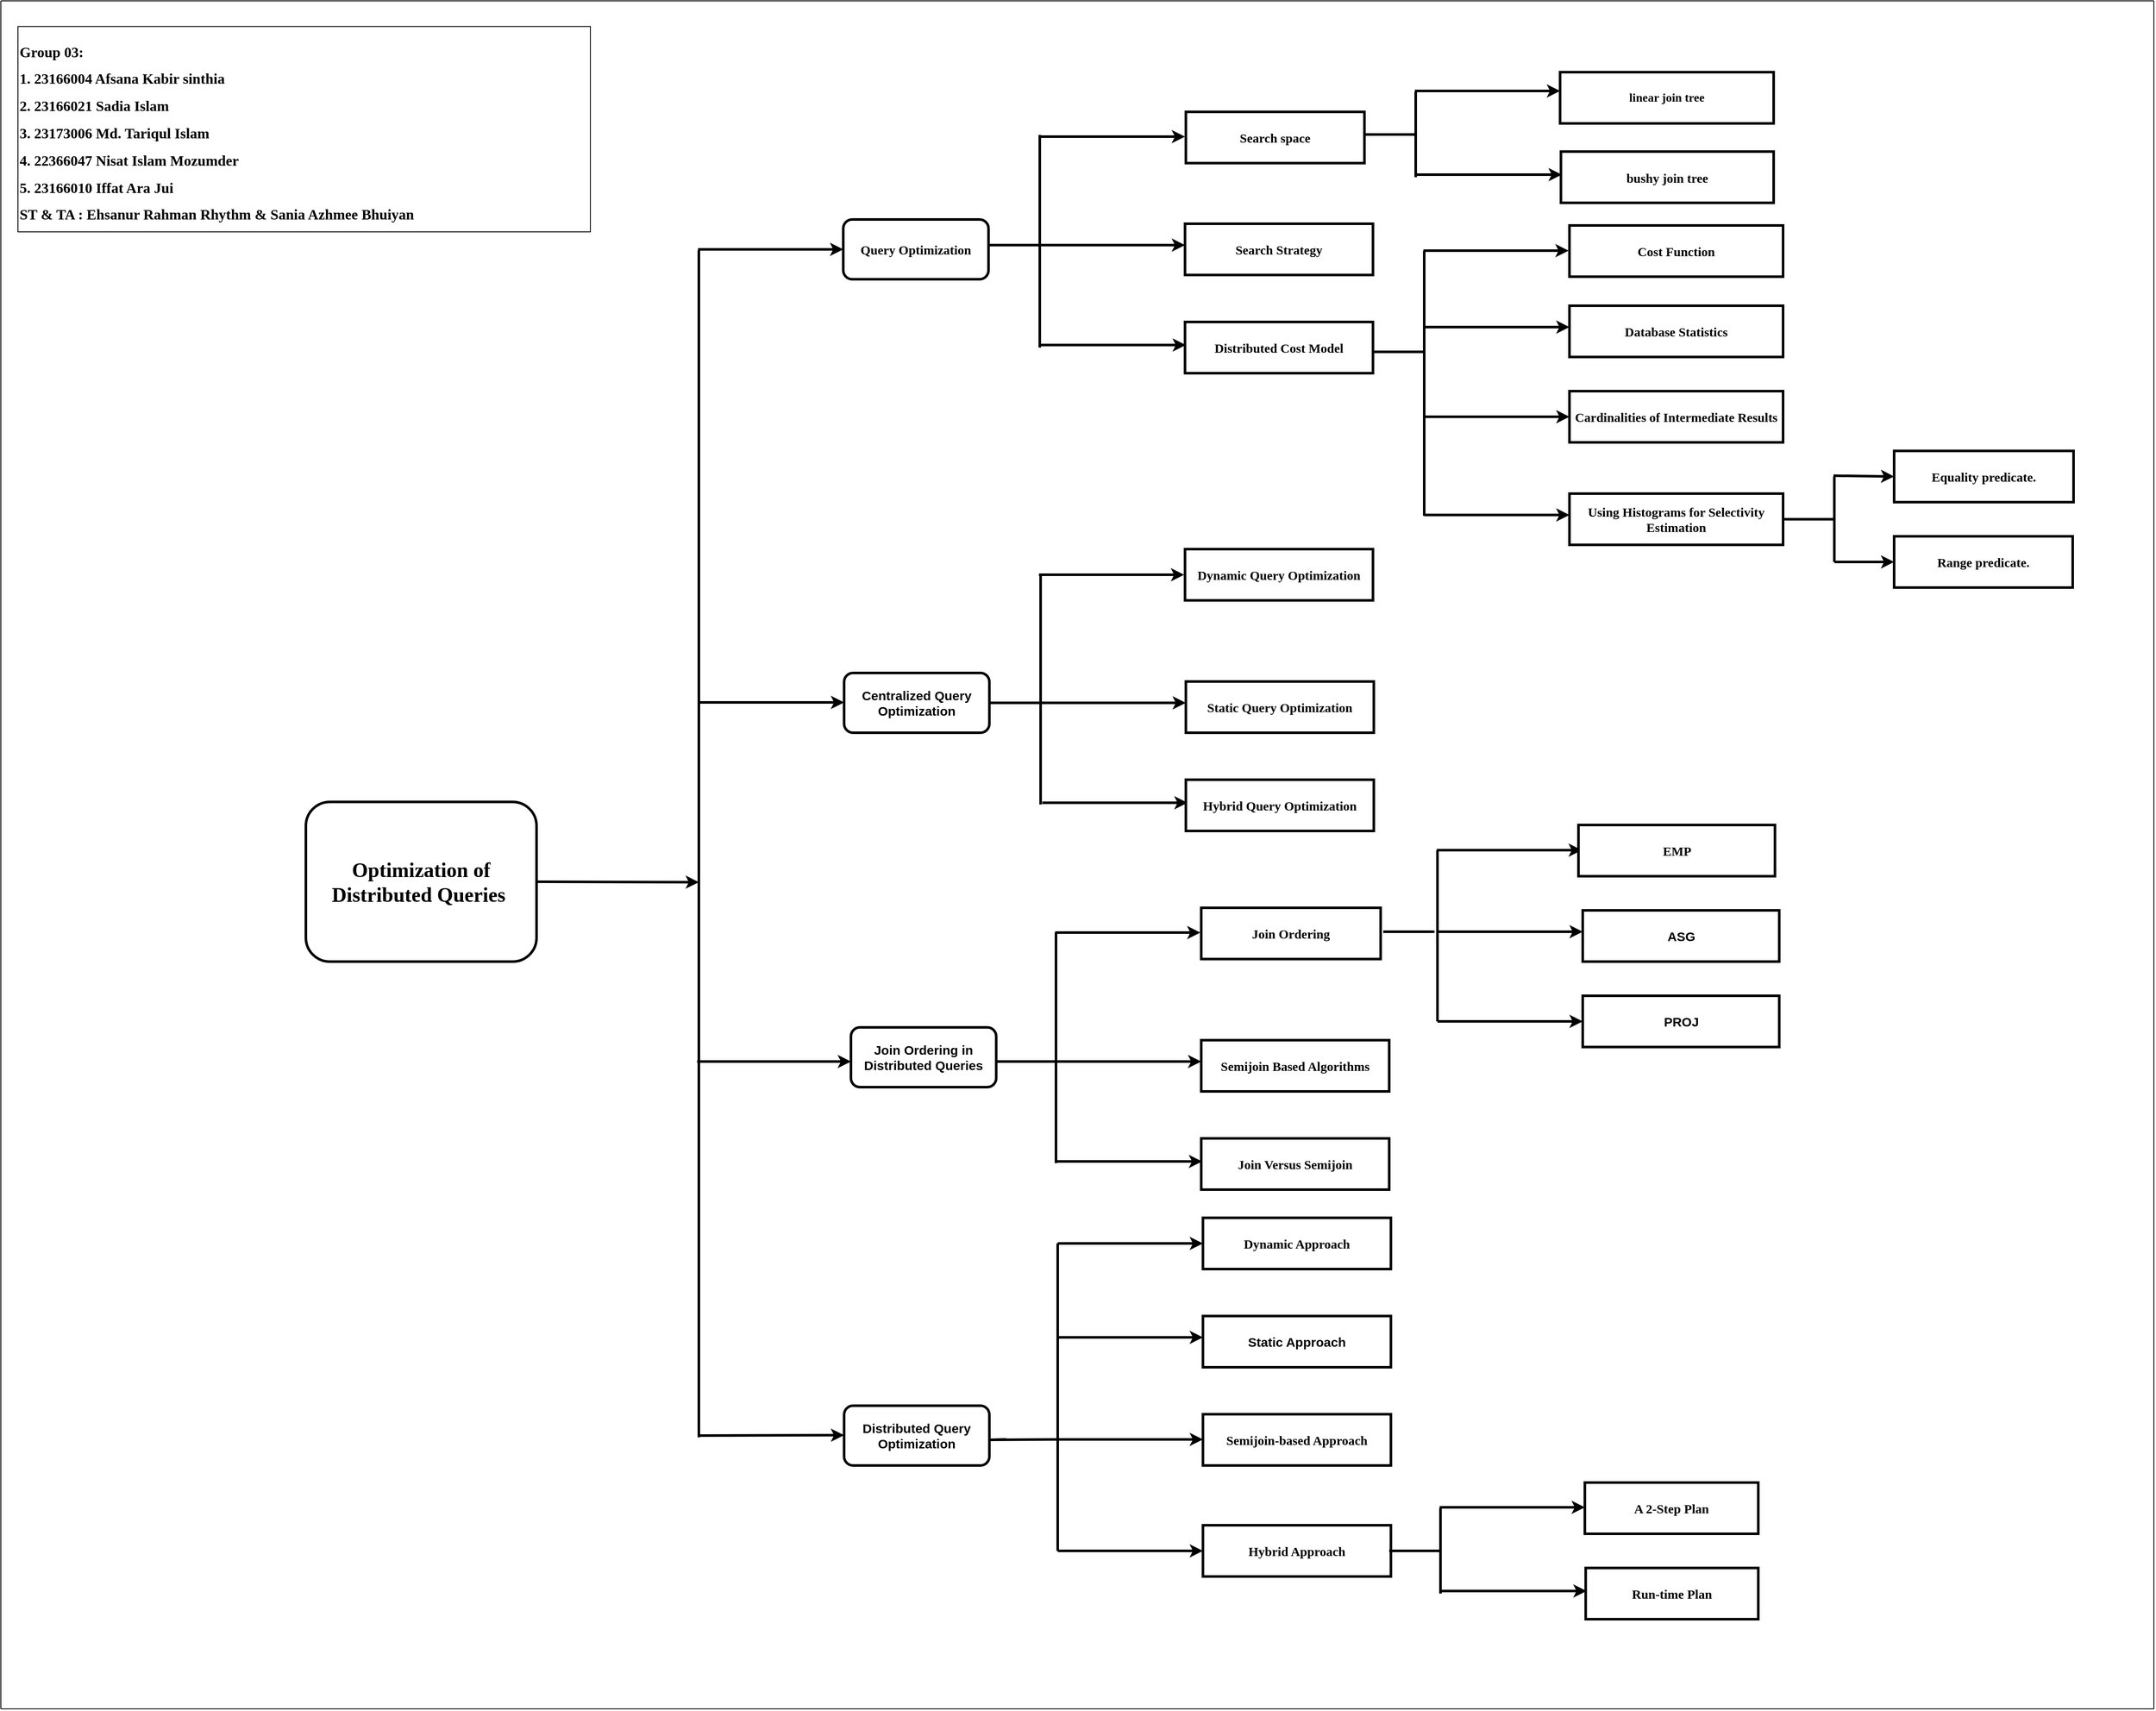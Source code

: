 <mxfile version="21.6.1" type="google">
  <diagram name="Page-1" id="HDnD4fu5xDfi00Fz_8io">
    <mxGraphModel grid="1" page="1" gridSize="10" guides="1" tooltips="1" connect="1" arrows="1" fold="1" pageScale="1" pageWidth="850" pageHeight="1100" math="0" shadow="0">
      <root>
        <mxCell id="0" />
        <mxCell id="1" parent="0" />
        <mxCell id="Cth6C3M8y_-AIjd2zebk-1" value="&lt;font style=&quot;font-size: 24px;&quot; face=&quot;Times New Roman&quot;&gt;&lt;b&gt;&lt;font style=&quot;font-size: 24px;&quot;&gt;Optimization of Distributed Queries&lt;/font&gt;&lt;/b&gt;&amp;nbsp;&lt;/font&gt;" style="rounded=1;whiteSpace=wrap;html=1;strokeWidth=3;" vertex="1" parent="1">
          <mxGeometry x="157" y="-1062" width="270" height="187" as="geometry" />
        </mxCell>
        <mxCell id="Cth6C3M8y_-AIjd2zebk-2" value="&lt;b style=&quot;border-color: var(--border-color); font-family: &amp;quot;Times New Roman&amp;quot;; font-size: 15px;&quot;&gt;Query Optimization&lt;/b&gt;" style="rounded=1;whiteSpace=wrap;html=1;strokeWidth=3;" vertex="1" parent="1">
          <mxGeometry x="786" y="-1744" width="170" height="70" as="geometry" />
        </mxCell>
        <mxCell id="Cth6C3M8y_-AIjd2zebk-10" value="" style="endArrow=classic;html=1;rounded=0;entryX=0;entryY=0.5;entryDx=0;entryDy=0;strokeWidth=3;" edge="1" parent="1" target="Cth6C3M8y_-AIjd2zebk-2">
          <mxGeometry width="50" height="50" relative="1" as="geometry">
            <mxPoint x="616" y="-1709" as="sourcePoint" />
            <mxPoint x="626" y="-1404" as="targetPoint" />
          </mxGeometry>
        </mxCell>
        <mxCell id="Cth6C3M8y_-AIjd2zebk-12" value="&lt;div style=&quot;font-size: 15px;&quot;&gt;&lt;font style=&quot;font-size: 15px;&quot;&gt;&lt;b&gt;Centralized Query Optimization&lt;/b&gt;&lt;/font&gt;&lt;/div&gt;" style="rounded=1;whiteSpace=wrap;html=1;strokeWidth=3;" vertex="1" parent="1">
          <mxGeometry x="787" y="-1213" width="170" height="70" as="geometry" />
        </mxCell>
        <mxCell id="Cth6C3M8y_-AIjd2zebk-13" value="" style="endArrow=classic;html=1;rounded=0;entryX=0;entryY=0.5;entryDx=0;entryDy=0;strokeWidth=3;" edge="1" parent="1">
          <mxGeometry width="50" height="50" relative="1" as="geometry">
            <mxPoint x="617" y="-1178.5" as="sourcePoint" />
            <mxPoint x="787" y="-1178.5" as="targetPoint" />
          </mxGeometry>
        </mxCell>
        <mxCell id="Cth6C3M8y_-AIjd2zebk-15" value="&lt;div style=&quot;border-color: var(--border-color); font-size: 15px;&quot;&gt;&lt;font style=&quot;border-color: var(--border-color);&quot;&gt;&lt;b style=&quot;border-color: var(--border-color);&quot;&gt;Join Ordering in Distributed Queries&lt;/b&gt;&lt;/font&gt;&lt;/div&gt;" style="rounded=1;whiteSpace=wrap;html=1;strokeWidth=3;" vertex="1" parent="1">
          <mxGeometry x="795" y="-798" width="170" height="70" as="geometry" />
        </mxCell>
        <mxCell id="Cth6C3M8y_-AIjd2zebk-16" value="" style="endArrow=classic;html=1;rounded=0;entryX=0;entryY=0.5;entryDx=0;entryDy=0;strokeWidth=3;" edge="1" parent="1">
          <mxGeometry width="50" height="50" relative="1" as="geometry">
            <mxPoint x="615" y="-758" as="sourcePoint" />
            <mxPoint x="795" y="-758" as="targetPoint" />
            <Array as="points" />
          </mxGeometry>
        </mxCell>
        <mxCell id="Cth6C3M8y_-AIjd2zebk-17" value="&lt;b style=&quot;border-color: var(--border-color); font-size: 15px;&quot;&gt;Distributed Query Optimization&lt;/b&gt;" style="rounded=1;whiteSpace=wrap;html=1;strokeWidth=3;" vertex="1" parent="1">
          <mxGeometry x="787" y="-355" width="170" height="70" as="geometry" />
        </mxCell>
        <mxCell id="Cth6C3M8y_-AIjd2zebk-18" value="" style="endArrow=classic;html=1;rounded=0;entryX=0;entryY=0.5;entryDx=0;entryDy=0;strokeWidth=3;" edge="1" parent="1">
          <mxGeometry width="50" height="50" relative="1" as="geometry">
            <mxPoint x="617" y="-320" as="sourcePoint" />
            <mxPoint x="787" y="-320.5" as="targetPoint" />
          </mxGeometry>
        </mxCell>
        <mxCell id="Cth6C3M8y_-AIjd2zebk-19" value="" style="endArrow=none;html=1;rounded=0;exitX=1;exitY=0.5;exitDx=0;exitDy=0;strokeWidth=3;" edge="1" parent="1">
          <mxGeometry width="50" height="50" relative="1" as="geometry">
            <mxPoint x="956" y="-1714" as="sourcePoint" />
            <mxPoint x="1016" y="-1714" as="targetPoint" />
          </mxGeometry>
        </mxCell>
        <mxCell id="Cth6C3M8y_-AIjd2zebk-20" value="" style="endArrow=classic;html=1;rounded=0;entryX=0;entryY=0.5;entryDx=0;entryDy=0;strokeWidth=3;" edge="1" parent="1">
          <mxGeometry width="50" height="50" relative="1" as="geometry">
            <mxPoint x="1016" y="-1841" as="sourcePoint" />
            <mxPoint x="1186" y="-1841" as="targetPoint" />
          </mxGeometry>
        </mxCell>
        <mxCell id="Cth6C3M8y_-AIjd2zebk-21" value="" style="endArrow=classic;html=1;rounded=0;entryX=0;entryY=0.5;entryDx=0;entryDy=0;strokeWidth=3;" edge="1" parent="1">
          <mxGeometry width="50" height="50" relative="1" as="geometry">
            <mxPoint x="1016" y="-1714" as="sourcePoint" />
            <mxPoint x="1186" y="-1714" as="targetPoint" />
          </mxGeometry>
        </mxCell>
        <mxCell id="Cth6C3M8y_-AIjd2zebk-22" value="" style="endArrow=none;html=1;rounded=0;strokeWidth=3;" edge="1" parent="1">
          <mxGeometry width="50" height="50" relative="1" as="geometry">
            <mxPoint x="1016" y="-1843" as="sourcePoint" />
            <mxPoint x="1016" y="-1594" as="targetPoint" />
          </mxGeometry>
        </mxCell>
        <mxCell id="Cth6C3M8y_-AIjd2zebk-23" value="" style="endArrow=classic;html=1;rounded=0;entryX=0;entryY=0.5;entryDx=0;entryDy=0;strokeWidth=3;" edge="1" parent="1">
          <mxGeometry width="50" height="50" relative="1" as="geometry">
            <mxPoint x="1017" y="-1597" as="sourcePoint" />
            <mxPoint x="1187" y="-1597" as="targetPoint" />
          </mxGeometry>
        </mxCell>
        <mxCell id="Cth6C3M8y_-AIjd2zebk-24" value="&lt;font face=&quot;Times New Roman&quot;&gt;&lt;span style=&quot;font-size: 15px;&quot;&gt;&lt;b&gt;Search space&lt;/b&gt;&lt;/span&gt;&lt;/font&gt;" style="rounded=0;whiteSpace=wrap;html=1;strokeWidth=3;" vertex="1" parent="1">
          <mxGeometry x="1187" y="-1870" width="209" height="60" as="geometry" />
        </mxCell>
        <mxCell id="Cth6C3M8y_-AIjd2zebk-26" value="&lt;font style=&quot;font-size: 15px;&quot; face=&quot;Times New Roman&quot;&gt;&lt;b&gt;Search Strategy&lt;/b&gt;&lt;/font&gt;" style="rounded=0;whiteSpace=wrap;html=1;strokeWidth=3;" vertex="1" parent="1">
          <mxGeometry x="1186" y="-1739" width="220" height="60" as="geometry" />
        </mxCell>
        <mxCell id="Cth6C3M8y_-AIjd2zebk-27" value="&lt;div&gt;&lt;b&gt;&lt;font style=&quot;font-size: 15px;&quot; face=&quot;Times New Roman&quot;&gt;Distributed Cost Model&lt;/font&gt;&lt;/b&gt;&lt;/div&gt;" style="rounded=0;whiteSpace=wrap;html=1;strokeWidth=3;" vertex="1" parent="1">
          <mxGeometry x="1186" y="-1624" width="220" height="60" as="geometry" />
        </mxCell>
        <mxCell id="Cth6C3M8y_-AIjd2zebk-36" value="" style="endArrow=none;html=1;rounded=0;exitX=1;exitY=0.5;exitDx=0;exitDy=0;strokeWidth=3;" edge="1" parent="1">
          <mxGeometry width="50" height="50" relative="1" as="geometry">
            <mxPoint x="1396" y="-1843.5" as="sourcePoint" />
            <mxPoint x="1456" y="-1843.5" as="targetPoint" />
          </mxGeometry>
        </mxCell>
        <mxCell id="Cth6C3M8y_-AIjd2zebk-37" value="" style="endArrow=classic;html=1;rounded=0;entryX=0;entryY=0.5;entryDx=0;entryDy=0;strokeWidth=3;" edge="1" parent="1">
          <mxGeometry width="50" height="50" relative="1" as="geometry">
            <mxPoint x="1455" y="-1894.5" as="sourcePoint" />
            <mxPoint x="1625" y="-1894.5" as="targetPoint" />
          </mxGeometry>
        </mxCell>
        <mxCell id="Cth6C3M8y_-AIjd2zebk-39" value="" style="endArrow=none;html=1;rounded=0;strokeWidth=3;" edge="1" parent="1">
          <mxGeometry width="50" height="50" relative="1" as="geometry">
            <mxPoint x="1456" y="-1893.5" as="sourcePoint" />
            <mxPoint x="1456" y="-1793.5" as="targetPoint" />
          </mxGeometry>
        </mxCell>
        <mxCell id="Cth6C3M8y_-AIjd2zebk-40" value="" style="endArrow=classic;html=1;rounded=0;entryX=0;entryY=0.5;entryDx=0;entryDy=0;strokeWidth=3;" edge="1" parent="1">
          <mxGeometry width="50" height="50" relative="1" as="geometry">
            <mxPoint x="1457" y="-1796.5" as="sourcePoint" />
            <mxPoint x="1627" y="-1796.5" as="targetPoint" />
          </mxGeometry>
        </mxCell>
        <mxCell id="Cth6C3M8y_-AIjd2zebk-41" value="&lt;font size=&quot;1&quot; face=&quot;Times New Roman&quot;&gt;&lt;b style=&quot;font-size: 14px;&quot;&gt;linear join tree&lt;/b&gt;&lt;/font&gt;" style="rounded=0;whiteSpace=wrap;html=1;strokeWidth=3;" vertex="1" parent="1">
          <mxGeometry x="1625" y="-1916.5" width="250" height="60" as="geometry" />
        </mxCell>
        <mxCell id="Cth6C3M8y_-AIjd2zebk-43" value="&lt;font face=&quot;Times New Roman&quot; style=&quot;font-size: 15px;&quot;&gt;&lt;b&gt;bushy join tree&lt;/b&gt;&lt;/font&gt;" style="rounded=0;whiteSpace=wrap;html=1;strokeWidth=3;" vertex="1" parent="1">
          <mxGeometry x="1626" y="-1823.5" width="249" height="60" as="geometry" />
        </mxCell>
        <mxCell id="h31C9qJfq2-c_-45Vrlb-31" value="" style="endArrow=none;html=1;rounded=0;exitX=1;exitY=0.5;exitDx=0;exitDy=0;strokeWidth=3;" edge="1" parent="1">
          <mxGeometry width="50" height="50" relative="1" as="geometry">
            <mxPoint x="957" y="-1178" as="sourcePoint" />
            <mxPoint x="1017" y="-1178" as="targetPoint" />
          </mxGeometry>
        </mxCell>
        <mxCell id="h31C9qJfq2-c_-45Vrlb-32" value="" style="endArrow=classic;html=1;rounded=0;entryX=0;entryY=0.5;entryDx=0;entryDy=0;strokeWidth=3;" edge="1" parent="1">
          <mxGeometry width="50" height="50" relative="1" as="geometry">
            <mxPoint x="1015" y="-1328" as="sourcePoint" />
            <mxPoint x="1185" y="-1328" as="targetPoint" />
          </mxGeometry>
        </mxCell>
        <mxCell id="h31C9qJfq2-c_-45Vrlb-33" value="" style="endArrow=classic;html=1;rounded=0;entryX=0;entryY=0.5;entryDx=0;entryDy=0;strokeWidth=3;" edge="1" parent="1">
          <mxGeometry width="50" height="50" relative="1" as="geometry">
            <mxPoint x="1017" y="-1178" as="sourcePoint" />
            <mxPoint x="1187" y="-1178" as="targetPoint" />
          </mxGeometry>
        </mxCell>
        <mxCell id="h31C9qJfq2-c_-45Vrlb-34" value="" style="endArrow=none;html=1;rounded=0;strokeWidth=3;" edge="1" parent="1">
          <mxGeometry width="50" height="50" relative="1" as="geometry">
            <mxPoint x="1017" y="-1329" as="sourcePoint" />
            <mxPoint x="1017" y="-1059" as="targetPoint" />
          </mxGeometry>
        </mxCell>
        <mxCell id="h31C9qJfq2-c_-45Vrlb-35" value="" style="endArrow=classic;html=1;rounded=0;entryX=0;entryY=0.5;entryDx=0;entryDy=0;strokeWidth=3;" edge="1" parent="1">
          <mxGeometry width="50" height="50" relative="1" as="geometry">
            <mxPoint x="1019" y="-1061" as="sourcePoint" />
            <mxPoint x="1189" y="-1061" as="targetPoint" />
          </mxGeometry>
        </mxCell>
        <mxCell id="h31C9qJfq2-c_-45Vrlb-36" value="&lt;font face=&quot;Times New Roman&quot;&gt;&lt;span style=&quot;font-size: 15px;&quot;&gt;&lt;b&gt;Dynamic Query Optimization&lt;/b&gt;&lt;/span&gt;&lt;/font&gt;" style="rounded=0;whiteSpace=wrap;html=1;strokeWidth=3;" vertex="1" parent="1">
          <mxGeometry x="1186" y="-1358" width="220" height="60" as="geometry" />
        </mxCell>
        <mxCell id="h31C9qJfq2-c_-45Vrlb-37" value="&lt;b&gt;&lt;font face=&quot;Times New Roman&quot; style=&quot;font-size: 15px;&quot;&gt;Static Query Optimization&lt;/font&gt;&lt;/b&gt;" style="rounded=0;whiteSpace=wrap;html=1;strokeWidth=3;" vertex="1" parent="1">
          <mxGeometry x="1187" y="-1203" width="220" height="60" as="geometry" />
        </mxCell>
        <mxCell id="h31C9qJfq2-c_-45Vrlb-38" value="&lt;b&gt;&lt;font face=&quot;Times New Roman&quot; style=&quot;font-size: 15px;&quot;&gt;Hybrid Query Optimization&lt;/font&gt;&lt;/b&gt;" style="rounded=0;whiteSpace=wrap;html=1;strokeWidth=3;" vertex="1" parent="1">
          <mxGeometry x="1187" y="-1088" width="220" height="60" as="geometry" />
        </mxCell>
        <mxCell id="h31C9qJfq2-c_-45Vrlb-39" value="" style="endArrow=none;html=1;rounded=0;exitX=1;exitY=0.571;exitDx=0;exitDy=0;strokeWidth=3;exitPerimeter=0;" edge="1" parent="1" source="Cth6C3M8y_-AIjd2zebk-15">
          <mxGeometry width="50" height="50" relative="1" as="geometry">
            <mxPoint x="975" y="-758" as="sourcePoint" />
            <mxPoint x="1035" y="-758" as="targetPoint" />
            <Array as="points">
              <mxPoint x="995" y="-758" />
            </Array>
          </mxGeometry>
        </mxCell>
        <mxCell id="h31C9qJfq2-c_-45Vrlb-40" value="" style="endArrow=classic;html=1;rounded=0;entryX=0;entryY=0.5;entryDx=0;entryDy=0;strokeWidth=3;" edge="1" parent="1">
          <mxGeometry width="50" height="50" relative="1" as="geometry">
            <mxPoint x="1034" y="-909" as="sourcePoint" />
            <mxPoint x="1204" y="-909" as="targetPoint" />
          </mxGeometry>
        </mxCell>
        <mxCell id="h31C9qJfq2-c_-45Vrlb-41" value="" style="endArrow=classic;html=1;rounded=0;entryX=0;entryY=0.5;entryDx=0;entryDy=0;strokeWidth=3;" edge="1" parent="1">
          <mxGeometry width="50" height="50" relative="1" as="geometry">
            <mxPoint x="1035" y="-758" as="sourcePoint" />
            <mxPoint x="1205" y="-758" as="targetPoint" />
          </mxGeometry>
        </mxCell>
        <mxCell id="h31C9qJfq2-c_-45Vrlb-42" value="" style="endArrow=none;html=1;rounded=0;strokeWidth=3;" edge="1" parent="1">
          <mxGeometry width="50" height="50" relative="1" as="geometry">
            <mxPoint x="1035" y="-909" as="sourcePoint" />
            <mxPoint x="1035" y="-639" as="targetPoint" />
          </mxGeometry>
        </mxCell>
        <mxCell id="h31C9qJfq2-c_-45Vrlb-43" value="" style="endArrow=classic;html=1;rounded=0;entryX=0;entryY=0.5;entryDx=0;entryDy=0;strokeWidth=3;" edge="1" parent="1">
          <mxGeometry width="50" height="50" relative="1" as="geometry">
            <mxPoint x="1036" y="-641" as="sourcePoint" />
            <mxPoint x="1206" y="-641" as="targetPoint" />
          </mxGeometry>
        </mxCell>
        <mxCell id="h31C9qJfq2-c_-45Vrlb-44" value="&lt;font face=&quot;Times New Roman&quot;&gt;&lt;span style=&quot;font-size: 15px;&quot;&gt;&lt;b&gt;Join Ordering&lt;/b&gt;&lt;/span&gt;&lt;/font&gt;" style="rounded=0;whiteSpace=wrap;html=1;strokeWidth=3;" vertex="1" parent="1">
          <mxGeometry x="1205" y="-938" width="210" height="60" as="geometry" />
        </mxCell>
        <mxCell id="h31C9qJfq2-c_-45Vrlb-45" value="&lt;b&gt;&lt;font face=&quot;Times New Roman&quot; style=&quot;font-size: 15px;&quot;&gt;Semijoin Based Algorithms&lt;/font&gt;&lt;/b&gt;" style="rounded=0;whiteSpace=wrap;html=1;strokeWidth=3;" vertex="1" parent="1">
          <mxGeometry x="1205" y="-783" width="220" height="60" as="geometry" />
        </mxCell>
        <mxCell id="h31C9qJfq2-c_-45Vrlb-46" value="&lt;b&gt;&lt;font face=&quot;Times New Roman&quot; style=&quot;font-size: 15px;&quot;&gt;Join Versus Semijoin&lt;/font&gt;&lt;/b&gt;" style="rounded=0;whiteSpace=wrap;html=1;strokeWidth=3;" vertex="1" parent="1">
          <mxGeometry x="1205" y="-668" width="220" height="60" as="geometry" />
        </mxCell>
        <mxCell id="h31C9qJfq2-c_-45Vrlb-47" value="" style="endArrow=none;html=1;rounded=0;exitX=1;exitY=0.5;exitDx=0;exitDy=0;strokeWidth=3;" edge="1" parent="1">
          <mxGeometry width="50" height="50" relative="1" as="geometry">
            <mxPoint x="1418" y="-910" as="sourcePoint" />
            <mxPoint x="1478" y="-910" as="targetPoint" />
          </mxGeometry>
        </mxCell>
        <mxCell id="h31C9qJfq2-c_-45Vrlb-48" value="" style="endArrow=classic;html=1;rounded=0;entryX=0;entryY=0.5;entryDx=0;entryDy=0;strokeWidth=3;" edge="1" parent="1">
          <mxGeometry width="50" height="50" relative="1" as="geometry">
            <mxPoint x="1480.5" y="-1005.5" as="sourcePoint" />
            <mxPoint x="1650.5" y="-1005.5" as="targetPoint" />
            <Array as="points">
              <mxPoint x="1571.5" y="-1005.5" />
            </Array>
          </mxGeometry>
        </mxCell>
        <mxCell id="h31C9qJfq2-c_-45Vrlb-49" value="" style="endArrow=classic;html=1;rounded=0;entryX=0;entryY=0.5;entryDx=0;entryDy=0;strokeWidth=3;" edge="1" parent="1">
          <mxGeometry width="50" height="50" relative="1" as="geometry">
            <mxPoint x="1481.5" y="-910" as="sourcePoint" />
            <mxPoint x="1651.5" y="-910" as="targetPoint" />
          </mxGeometry>
        </mxCell>
        <mxCell id="h31C9qJfq2-c_-45Vrlb-50" value="" style="endArrow=none;html=1;rounded=0;strokeWidth=3;" edge="1" parent="1">
          <mxGeometry width="50" height="50" relative="1" as="geometry">
            <mxPoint x="1481.5" y="-1005" as="sourcePoint" />
            <mxPoint x="1481.5" y="-805" as="targetPoint" />
          </mxGeometry>
        </mxCell>
        <mxCell id="h31C9qJfq2-c_-45Vrlb-51" value="" style="endArrow=classic;html=1;rounded=0;entryX=0;entryY=0.5;entryDx=0;entryDy=0;strokeWidth=3;" edge="1" parent="1">
          <mxGeometry width="50" height="50" relative="1" as="geometry">
            <mxPoint x="1481.5" y="-805" as="sourcePoint" />
            <mxPoint x="1651.5" y="-805" as="targetPoint" />
          </mxGeometry>
        </mxCell>
        <mxCell id="h31C9qJfq2-c_-45Vrlb-52" value="&lt;font face=&quot;Times New Roman&quot;&gt;&lt;span style=&quot;font-size: 15px;&quot;&gt;&lt;b&gt;EMP&lt;/b&gt;&lt;/span&gt;&lt;/font&gt;" style="rounded=0;whiteSpace=wrap;html=1;strokeWidth=3;" vertex="1" parent="1">
          <mxGeometry x="1646.5" y="-1035" width="230" height="60" as="geometry" />
        </mxCell>
        <mxCell id="h31C9qJfq2-c_-45Vrlb-53" value="&lt;b&gt;&lt;font style=&quot;font-size: 15px;&quot;&gt;ASG&lt;/font&gt;&lt;/b&gt;" style="rounded=0;whiteSpace=wrap;html=1;strokeWidth=3;" vertex="1" parent="1">
          <mxGeometry x="1651.5" y="-935" width="230" height="60" as="geometry" />
        </mxCell>
        <mxCell id="h31C9qJfq2-c_-45Vrlb-54" value="&lt;b&gt;&lt;font style=&quot;font-size: 15px;&quot;&gt;PROJ&lt;/font&gt;&lt;/b&gt;" style="rounded=0;whiteSpace=wrap;html=1;strokeWidth=3;" vertex="1" parent="1">
          <mxGeometry x="1651.5" y="-835" width="230" height="60" as="geometry" />
        </mxCell>
        <mxCell id="h31C9qJfq2-c_-45Vrlb-55" value="" style="endArrow=none;html=1;rounded=0;exitX=1;exitY=0.5;exitDx=0;exitDy=0;strokeWidth=3;" edge="1" parent="1">
          <mxGeometry width="50" height="50" relative="1" as="geometry">
            <mxPoint x="977" y="-315.5" as="sourcePoint" />
            <mxPoint x="1037" y="-315.5" as="targetPoint" />
            <Array as="points">
              <mxPoint x="957" y="-315" />
            </Array>
          </mxGeometry>
        </mxCell>
        <mxCell id="h31C9qJfq2-c_-45Vrlb-56" value="" style="endArrow=classic;html=1;rounded=0;entryX=0;entryY=0.5;entryDx=0;entryDy=0;strokeWidth=3;" edge="1" parent="1">
          <mxGeometry width="50" height="50" relative="1" as="geometry">
            <mxPoint x="1037" y="-545" as="sourcePoint" />
            <mxPoint x="1207" y="-545" as="targetPoint" />
          </mxGeometry>
        </mxCell>
        <mxCell id="h31C9qJfq2-c_-45Vrlb-57" value="" style="endArrow=classic;html=1;rounded=0;entryX=0;entryY=0.5;entryDx=0;entryDy=0;strokeWidth=3;" edge="1" parent="1">
          <mxGeometry width="50" height="50" relative="1" as="geometry">
            <mxPoint x="1037" y="-435" as="sourcePoint" />
            <mxPoint x="1207" y="-435" as="targetPoint" />
          </mxGeometry>
        </mxCell>
        <mxCell id="h31C9qJfq2-c_-45Vrlb-58" value="" style="endArrow=none;html=1;rounded=0;strokeWidth=3;" edge="1" parent="1">
          <mxGeometry width="50" height="50" relative="1" as="geometry">
            <mxPoint x="1037" y="-545" as="sourcePoint" />
            <mxPoint x="1037" y="-185" as="targetPoint" />
          </mxGeometry>
        </mxCell>
        <mxCell id="h31C9qJfq2-c_-45Vrlb-59" value="" style="endArrow=classic;html=1;rounded=0;entryX=0;entryY=0.5;entryDx=0;entryDy=0;strokeWidth=3;" edge="1" parent="1">
          <mxGeometry width="50" height="50" relative="1" as="geometry">
            <mxPoint x="1037" y="-315.5" as="sourcePoint" />
            <mxPoint x="1207" y="-315.5" as="targetPoint" />
          </mxGeometry>
        </mxCell>
        <mxCell id="h31C9qJfq2-c_-45Vrlb-60" value="&lt;font face=&quot;Times New Roman&quot;&gt;&lt;span style=&quot;font-size: 15px;&quot;&gt;&lt;b&gt;Dynamic Approach&lt;/b&gt;&lt;/span&gt;&lt;/font&gt;" style="rounded=0;whiteSpace=wrap;html=1;strokeWidth=3;" vertex="1" parent="1">
          <mxGeometry x="1207" y="-575" width="220" height="60" as="geometry" />
        </mxCell>
        <mxCell id="h31C9qJfq2-c_-45Vrlb-61" value="&lt;b&gt;&lt;font style=&quot;font-size: 15px;&quot;&gt;Static Approach&lt;/font&gt;&lt;/b&gt;" style="rounded=0;whiteSpace=wrap;html=1;strokeWidth=3;" vertex="1" parent="1">
          <mxGeometry x="1207" y="-460" width="220" height="60" as="geometry" />
        </mxCell>
        <mxCell id="h31C9qJfq2-c_-45Vrlb-62" value="&lt;b&gt;&lt;font face=&quot;Times New Roman&quot; style=&quot;font-size: 15px;&quot;&gt;Semijoin-based Approach&lt;/font&gt;&lt;/b&gt;" style="rounded=0;whiteSpace=wrap;html=1;strokeWidth=3;" vertex="1" parent="1">
          <mxGeometry x="1207" y="-345" width="220" height="60" as="geometry" />
        </mxCell>
        <mxCell id="Cth6C3M8y_-AIjd2zebk-51" value="" style="endArrow=none;html=1;rounded=0;exitX=1;exitY=0.5;exitDx=0;exitDy=0;strokeWidth=3;" edge="1" parent="1">
          <mxGeometry width="50" height="50" relative="1" as="geometry">
            <mxPoint x="1406" y="-1589" as="sourcePoint" />
            <mxPoint x="1466" y="-1589" as="targetPoint" />
          </mxGeometry>
        </mxCell>
        <mxCell id="Cth6C3M8y_-AIjd2zebk-52" value="" style="endArrow=classic;html=1;rounded=0;entryX=0;entryY=0.5;entryDx=0;entryDy=0;strokeWidth=3;" edge="1" parent="1">
          <mxGeometry width="50" height="50" relative="1" as="geometry">
            <mxPoint x="1465" y="-1707.5" as="sourcePoint" />
            <mxPoint x="1635" y="-1707.5" as="targetPoint" />
            <Array as="points">
              <mxPoint x="1556" y="-1707.5" />
            </Array>
          </mxGeometry>
        </mxCell>
        <mxCell id="Cth6C3M8y_-AIjd2zebk-53" value="" style="endArrow=classic;html=1;rounded=0;entryX=0;entryY=0.5;entryDx=0;entryDy=0;strokeWidth=3;" edge="1" parent="1">
          <mxGeometry width="50" height="50" relative="1" as="geometry">
            <mxPoint x="1466" y="-1618" as="sourcePoint" />
            <mxPoint x="1636" y="-1618" as="targetPoint" />
          </mxGeometry>
        </mxCell>
        <mxCell id="Cth6C3M8y_-AIjd2zebk-54" value="" style="endArrow=none;html=1;rounded=0;strokeWidth=3;" edge="1" parent="1">
          <mxGeometry width="50" height="50" relative="1" as="geometry">
            <mxPoint x="1466" y="-1707" as="sourcePoint" />
            <mxPoint x="1466" y="-1397" as="targetPoint" />
          </mxGeometry>
        </mxCell>
        <mxCell id="Cth6C3M8y_-AIjd2zebk-55" value="" style="endArrow=classic;html=1;rounded=0;entryX=0;entryY=0.5;entryDx=0;entryDy=0;strokeWidth=3;" edge="1" parent="1">
          <mxGeometry width="50" height="50" relative="1" as="geometry">
            <mxPoint x="1466" y="-1513" as="sourcePoint" />
            <mxPoint x="1636" y="-1513" as="targetPoint" />
          </mxGeometry>
        </mxCell>
        <mxCell id="Cth6C3M8y_-AIjd2zebk-56" value="&lt;font size=&quot;1&quot; face=&quot;Times New Roman&quot;&gt;&lt;b style=&quot;font-size: 15px;&quot;&gt;Cost Function&lt;/b&gt;&lt;/font&gt;" style="rounded=0;whiteSpace=wrap;html=1;strokeWidth=3;" vertex="1" parent="1">
          <mxGeometry x="1636" y="-1737" width="250" height="60" as="geometry" />
        </mxCell>
        <mxCell id="Cth6C3M8y_-AIjd2zebk-57" value="&lt;b&gt;&lt;font face=&quot;Times New Roman&quot; style=&quot;font-size: 15px;&quot;&gt;Database Statistics&lt;/font&gt;&lt;/b&gt;" style="rounded=0;whiteSpace=wrap;html=1;strokeWidth=3;" vertex="1" parent="1">
          <mxGeometry x="1636" y="-1643" width="250" height="60" as="geometry" />
        </mxCell>
        <mxCell id="Cth6C3M8y_-AIjd2zebk-58" value="&lt;b&gt;&lt;font style=&quot;font-size: 15px;&quot; face=&quot;Times New Roman&quot;&gt;Cardinalities of Intermediate Results&lt;/font&gt;&lt;/b&gt;" style="rounded=0;whiteSpace=wrap;html=1;strokeWidth=3;" vertex="1" parent="1">
          <mxGeometry x="1636" y="-1543" width="250" height="60" as="geometry" />
        </mxCell>
        <mxCell id="h31C9qJfq2-c_-45Vrlb-63" value="" style="endArrow=classic;html=1;rounded=0;entryX=0;entryY=0.5;entryDx=0;entryDy=0;strokeWidth=3;" edge="1" parent="1">
          <mxGeometry width="50" height="50" relative="1" as="geometry">
            <mxPoint x="1037" y="-185" as="sourcePoint" />
            <mxPoint x="1207" y="-185" as="targetPoint" />
          </mxGeometry>
        </mxCell>
        <mxCell id="h31C9qJfq2-c_-45Vrlb-64" value="&lt;b&gt;&lt;font face=&quot;Times New Roman&quot; style=&quot;font-size: 15px;&quot;&gt;Hybrid Approach&lt;/font&gt;&lt;/b&gt;" style="rounded=0;whiteSpace=wrap;html=1;strokeWidth=3;" vertex="1" parent="1">
          <mxGeometry x="1207" y="-215" width="220" height="60" as="geometry" />
        </mxCell>
        <mxCell id="Cth6C3M8y_-AIjd2zebk-59" value="" style="endArrow=classic;html=1;rounded=0;entryX=0;entryY=0.5;entryDx=0;entryDy=0;strokeWidth=3;" edge="1" parent="1">
          <mxGeometry width="50" height="50" relative="1" as="geometry">
            <mxPoint x="1466" y="-1398" as="sourcePoint" />
            <mxPoint x="1636" y="-1398" as="targetPoint" />
          </mxGeometry>
        </mxCell>
        <mxCell id="Cth6C3M8y_-AIjd2zebk-61" value="&lt;b&gt;&lt;font style=&quot;font-size: 15px;&quot; face=&quot;Times New Roman&quot;&gt;Using Histograms for Selectivity Estimation&lt;/font&gt;&lt;/b&gt;" style="rounded=0;whiteSpace=wrap;html=1;strokeWidth=3;" vertex="1" parent="1">
          <mxGeometry x="1636" y="-1423" width="250" height="60" as="geometry" />
        </mxCell>
        <mxCell id="h31C9qJfq2-c_-45Vrlb-71" value="" style="endArrow=none;html=1;rounded=0;exitX=1;exitY=0.5;exitDx=0;exitDy=0;strokeWidth=3;" edge="1" parent="1">
          <mxGeometry width="50" height="50" relative="1" as="geometry">
            <mxPoint x="1425" y="-185" as="sourcePoint" />
            <mxPoint x="1485" y="-185" as="targetPoint" />
          </mxGeometry>
        </mxCell>
        <mxCell id="h31C9qJfq2-c_-45Vrlb-72" value="" style="endArrow=classic;html=1;rounded=0;entryX=0;entryY=0.5;entryDx=0;entryDy=0;strokeWidth=3;" edge="1" parent="1">
          <mxGeometry width="50" height="50" relative="1" as="geometry">
            <mxPoint x="1484" y="-236" as="sourcePoint" />
            <mxPoint x="1654" y="-236" as="targetPoint" />
          </mxGeometry>
        </mxCell>
        <mxCell id="h31C9qJfq2-c_-45Vrlb-73" value="" style="endArrow=none;html=1;rounded=0;strokeWidth=3;" edge="1" parent="1">
          <mxGeometry width="50" height="50" relative="1" as="geometry">
            <mxPoint x="1485" y="-235" as="sourcePoint" />
            <mxPoint x="1485" y="-135" as="targetPoint" />
          </mxGeometry>
        </mxCell>
        <mxCell id="h31C9qJfq2-c_-45Vrlb-74" value="" style="endArrow=classic;html=1;rounded=0;entryX=0;entryY=0.5;entryDx=0;entryDy=0;strokeWidth=3;" edge="1" parent="1">
          <mxGeometry width="50" height="50" relative="1" as="geometry">
            <mxPoint x="1486" y="-138" as="sourcePoint" />
            <mxPoint x="1656" y="-138" as="targetPoint" />
          </mxGeometry>
        </mxCell>
        <mxCell id="h31C9qJfq2-c_-45Vrlb-75" value="&lt;font size=&quot;1&quot; face=&quot;Times New Roman&quot;&gt;&lt;b style=&quot;font-size: 15px;&quot;&gt;A 2-Step Plan&lt;/b&gt;&lt;/font&gt;" style="rounded=0;whiteSpace=wrap;html=1;strokeWidth=3;" vertex="1" parent="1">
          <mxGeometry x="1654" y="-265" width="203" height="60" as="geometry" />
        </mxCell>
        <mxCell id="h31C9qJfq2-c_-45Vrlb-76" value="&lt;font face=&quot;Times New Roman&quot; style=&quot;font-size: 15px;&quot;&gt;&lt;b&gt;Run-time Plan&lt;/b&gt;&lt;/font&gt;" style="rounded=0;whiteSpace=wrap;html=1;strokeWidth=3;" vertex="1" parent="1">
          <mxGeometry x="1655" y="-165" width="202" height="60" as="geometry" />
        </mxCell>
        <mxCell id="Cth6C3M8y_-AIjd2zebk-63" value="" style="endArrow=none;html=1;rounded=0;exitX=1;exitY=0.5;exitDx=0;exitDy=0;strokeWidth=3;" edge="1" parent="1">
          <mxGeometry width="50" height="50" relative="1" as="geometry">
            <mxPoint x="1886" y="-1393" as="sourcePoint" />
            <mxPoint x="1946" y="-1393" as="targetPoint" />
          </mxGeometry>
        </mxCell>
        <mxCell id="Cth6C3M8y_-AIjd2zebk-64" value="" style="endArrow=classic;html=1;rounded=0;entryX=0;entryY=0.5;entryDx=0;entryDy=0;strokeWidth=3;" edge="1" parent="1" target="Cth6C3M8y_-AIjd2zebk-67">
          <mxGeometry width="50" height="50" relative="1" as="geometry">
            <mxPoint x="1945" y="-1444" as="sourcePoint" />
            <mxPoint x="2115" y="-1444" as="targetPoint" />
          </mxGeometry>
        </mxCell>
        <mxCell id="Cth6C3M8y_-AIjd2zebk-65" value="" style="endArrow=none;html=1;rounded=0;strokeWidth=3;" edge="1" parent="1">
          <mxGeometry width="50" height="50" relative="1" as="geometry">
            <mxPoint x="1946" y="-1443" as="sourcePoint" />
            <mxPoint x="1946" y="-1343" as="targetPoint" />
          </mxGeometry>
        </mxCell>
        <mxCell id="Cth6C3M8y_-AIjd2zebk-66" value="" style="endArrow=classic;html=1;rounded=0;entryX=0;entryY=0.5;entryDx=0;entryDy=0;strokeWidth=3;" edge="1" parent="1" target="Cth6C3M8y_-AIjd2zebk-68">
          <mxGeometry width="50" height="50" relative="1" as="geometry">
            <mxPoint x="1946" y="-1343" as="sourcePoint" />
            <mxPoint x="2117" y="-1346" as="targetPoint" />
          </mxGeometry>
        </mxCell>
        <mxCell id="Cth6C3M8y_-AIjd2zebk-67" value="&lt;font size=&quot;1&quot; face=&quot;Times New Roman&quot;&gt;&lt;b style=&quot;font-size: 15px;&quot;&gt;Equality predicate.&lt;/b&gt;&lt;/font&gt;" style="rounded=0;whiteSpace=wrap;html=1;strokeWidth=3;" vertex="1" parent="1">
          <mxGeometry x="2016" y="-1473" width="210" height="60" as="geometry" />
        </mxCell>
        <mxCell id="Cth6C3M8y_-AIjd2zebk-68" value="&lt;font size=&quot;1&quot; face=&quot;Times New Roman&quot;&gt;&lt;b style=&quot;font-size: 15px;&quot;&gt;Range predicate.&lt;/b&gt;&lt;/font&gt;" style="rounded=0;whiteSpace=wrap;html=1;strokeWidth=3;" vertex="1" parent="1">
          <mxGeometry x="2016" y="-1373" width="209" height="60" as="geometry" />
        </mxCell>
        <mxCell id="uTXmcrCuEZEmEW-4IXdP-1" value="" style="endArrow=none;html=1;rounded=0;strokeWidth=3;" edge="1" parent="1">
          <mxGeometry width="50" height="50" relative="1" as="geometry">
            <mxPoint x="617" y="-1708" as="sourcePoint" />
            <mxPoint x="617" y="-318" as="targetPoint" />
          </mxGeometry>
        </mxCell>
        <mxCell id="uTXmcrCuEZEmEW-4IXdP-2" value="" style="endArrow=classic;html=1;rounded=0;exitX=1;exitY=0.5;exitDx=0;exitDy=0;strokeWidth=3;" edge="1" parent="1" source="Cth6C3M8y_-AIjd2zebk-1">
          <mxGeometry width="50" height="50" relative="1" as="geometry">
            <mxPoint x="967" y="-1235" as="sourcePoint" />
            <mxPoint x="617" y="-968" as="targetPoint" />
          </mxGeometry>
        </mxCell>
        <mxCell id="uTXmcrCuEZEmEW-4IXdP-3" value="" style="endArrow=none;html=1;rounded=0;" edge="1" parent="1">
          <mxGeometry width="50" height="50" relative="1" as="geometry">
            <mxPoint x="2320" as="sourcePoint" />
            <mxPoint x="-200" as="targetPoint" />
          </mxGeometry>
        </mxCell>
        <mxCell id="uTXmcrCuEZEmEW-4IXdP-4" value="" style="endArrow=none;html=1;rounded=0;" edge="1" parent="1">
          <mxGeometry width="50" height="50" relative="1" as="geometry">
            <mxPoint x="2320" y="-2000" as="sourcePoint" />
            <mxPoint x="-200" y="-2000" as="targetPoint" />
          </mxGeometry>
        </mxCell>
        <mxCell id="uTXmcrCuEZEmEW-4IXdP-5" value="" style="endArrow=none;html=1;rounded=0;" edge="1" parent="1">
          <mxGeometry width="50" height="50" relative="1" as="geometry">
            <mxPoint x="2320" as="sourcePoint" />
            <mxPoint x="2320" y="-2000" as="targetPoint" />
          </mxGeometry>
        </mxCell>
        <mxCell id="uTXmcrCuEZEmEW-4IXdP-6" value="" style="endArrow=none;html=1;rounded=0;" edge="1" parent="1">
          <mxGeometry width="50" height="50" relative="1" as="geometry">
            <mxPoint x="-200" as="sourcePoint" />
            <mxPoint x="-200" y="-2000" as="targetPoint" />
          </mxGeometry>
        </mxCell>
        <mxCell id="kt-PWTmN8fbw9gSfol_U-1" value="&lt;h1 style=&quot;font-size: 17px;&quot;&gt;&lt;font style=&quot;font-size: 17px;&quot; face=&quot;Times New Roman&quot;&gt;Group 03:&lt;/font&gt;&lt;/h1&gt;&lt;h1 style=&quot;font-size: 17px;&quot;&gt;&lt;font style=&quot;font-size: 17px;&quot; face=&quot;Times New Roman&quot;&gt;1. 23166004 Afsana Kabir sinthia&lt;/font&gt;&lt;/h1&gt;&lt;h1 style=&quot;font-size: 17px;&quot;&gt;&lt;font style=&quot;font-size: 17px;&quot; face=&quot;Times New Roman&quot;&gt;2. 23166021 Sadia Islam&lt;/font&gt;&lt;/h1&gt;&lt;h1 style=&quot;font-size: 17px;&quot;&gt;&lt;font style=&quot;font-size: 17px;&quot; face=&quot;Times New Roman&quot;&gt;3. 23173006 Md. Tariqul Islam&lt;/font&gt;&lt;/h1&gt;&lt;h1 style=&quot;font-size: 17px;&quot;&gt;&lt;font style=&quot;font-size: 17px;&quot; face=&quot;Times New Roman&quot;&gt;4. 22366047 Nisat Islam Mozumder&lt;/font&gt;&lt;/h1&gt;&lt;h1 style=&quot;font-size: 17px;&quot;&gt;&lt;font style=&quot;font-size: 17px;&quot; face=&quot;Times New Roman&quot;&gt;5. 23166010 Iffat Ara Jui&lt;/font&gt;&lt;/h1&gt;&lt;div style=&quot;font-size: 17px;&quot;&gt;&lt;font style=&quot;font-size: 17px;&quot; face=&quot;Times New Roman&quot;&gt;&lt;b&gt;ST &amp;amp; TA : Ehsanur Rahman Rhythm &amp;amp; Sania Azhmee Bhuiyan&lt;/b&gt;&lt;/font&gt;&lt;/div&gt;" style="rounded=0;whiteSpace=wrap;html=1;align=left;" vertex="1" parent="1">
          <mxGeometry x="-180" y="-1970" width="670" height="240.5" as="geometry" />
        </mxCell>
      </root>
    </mxGraphModel>
  </diagram>
</mxfile>
